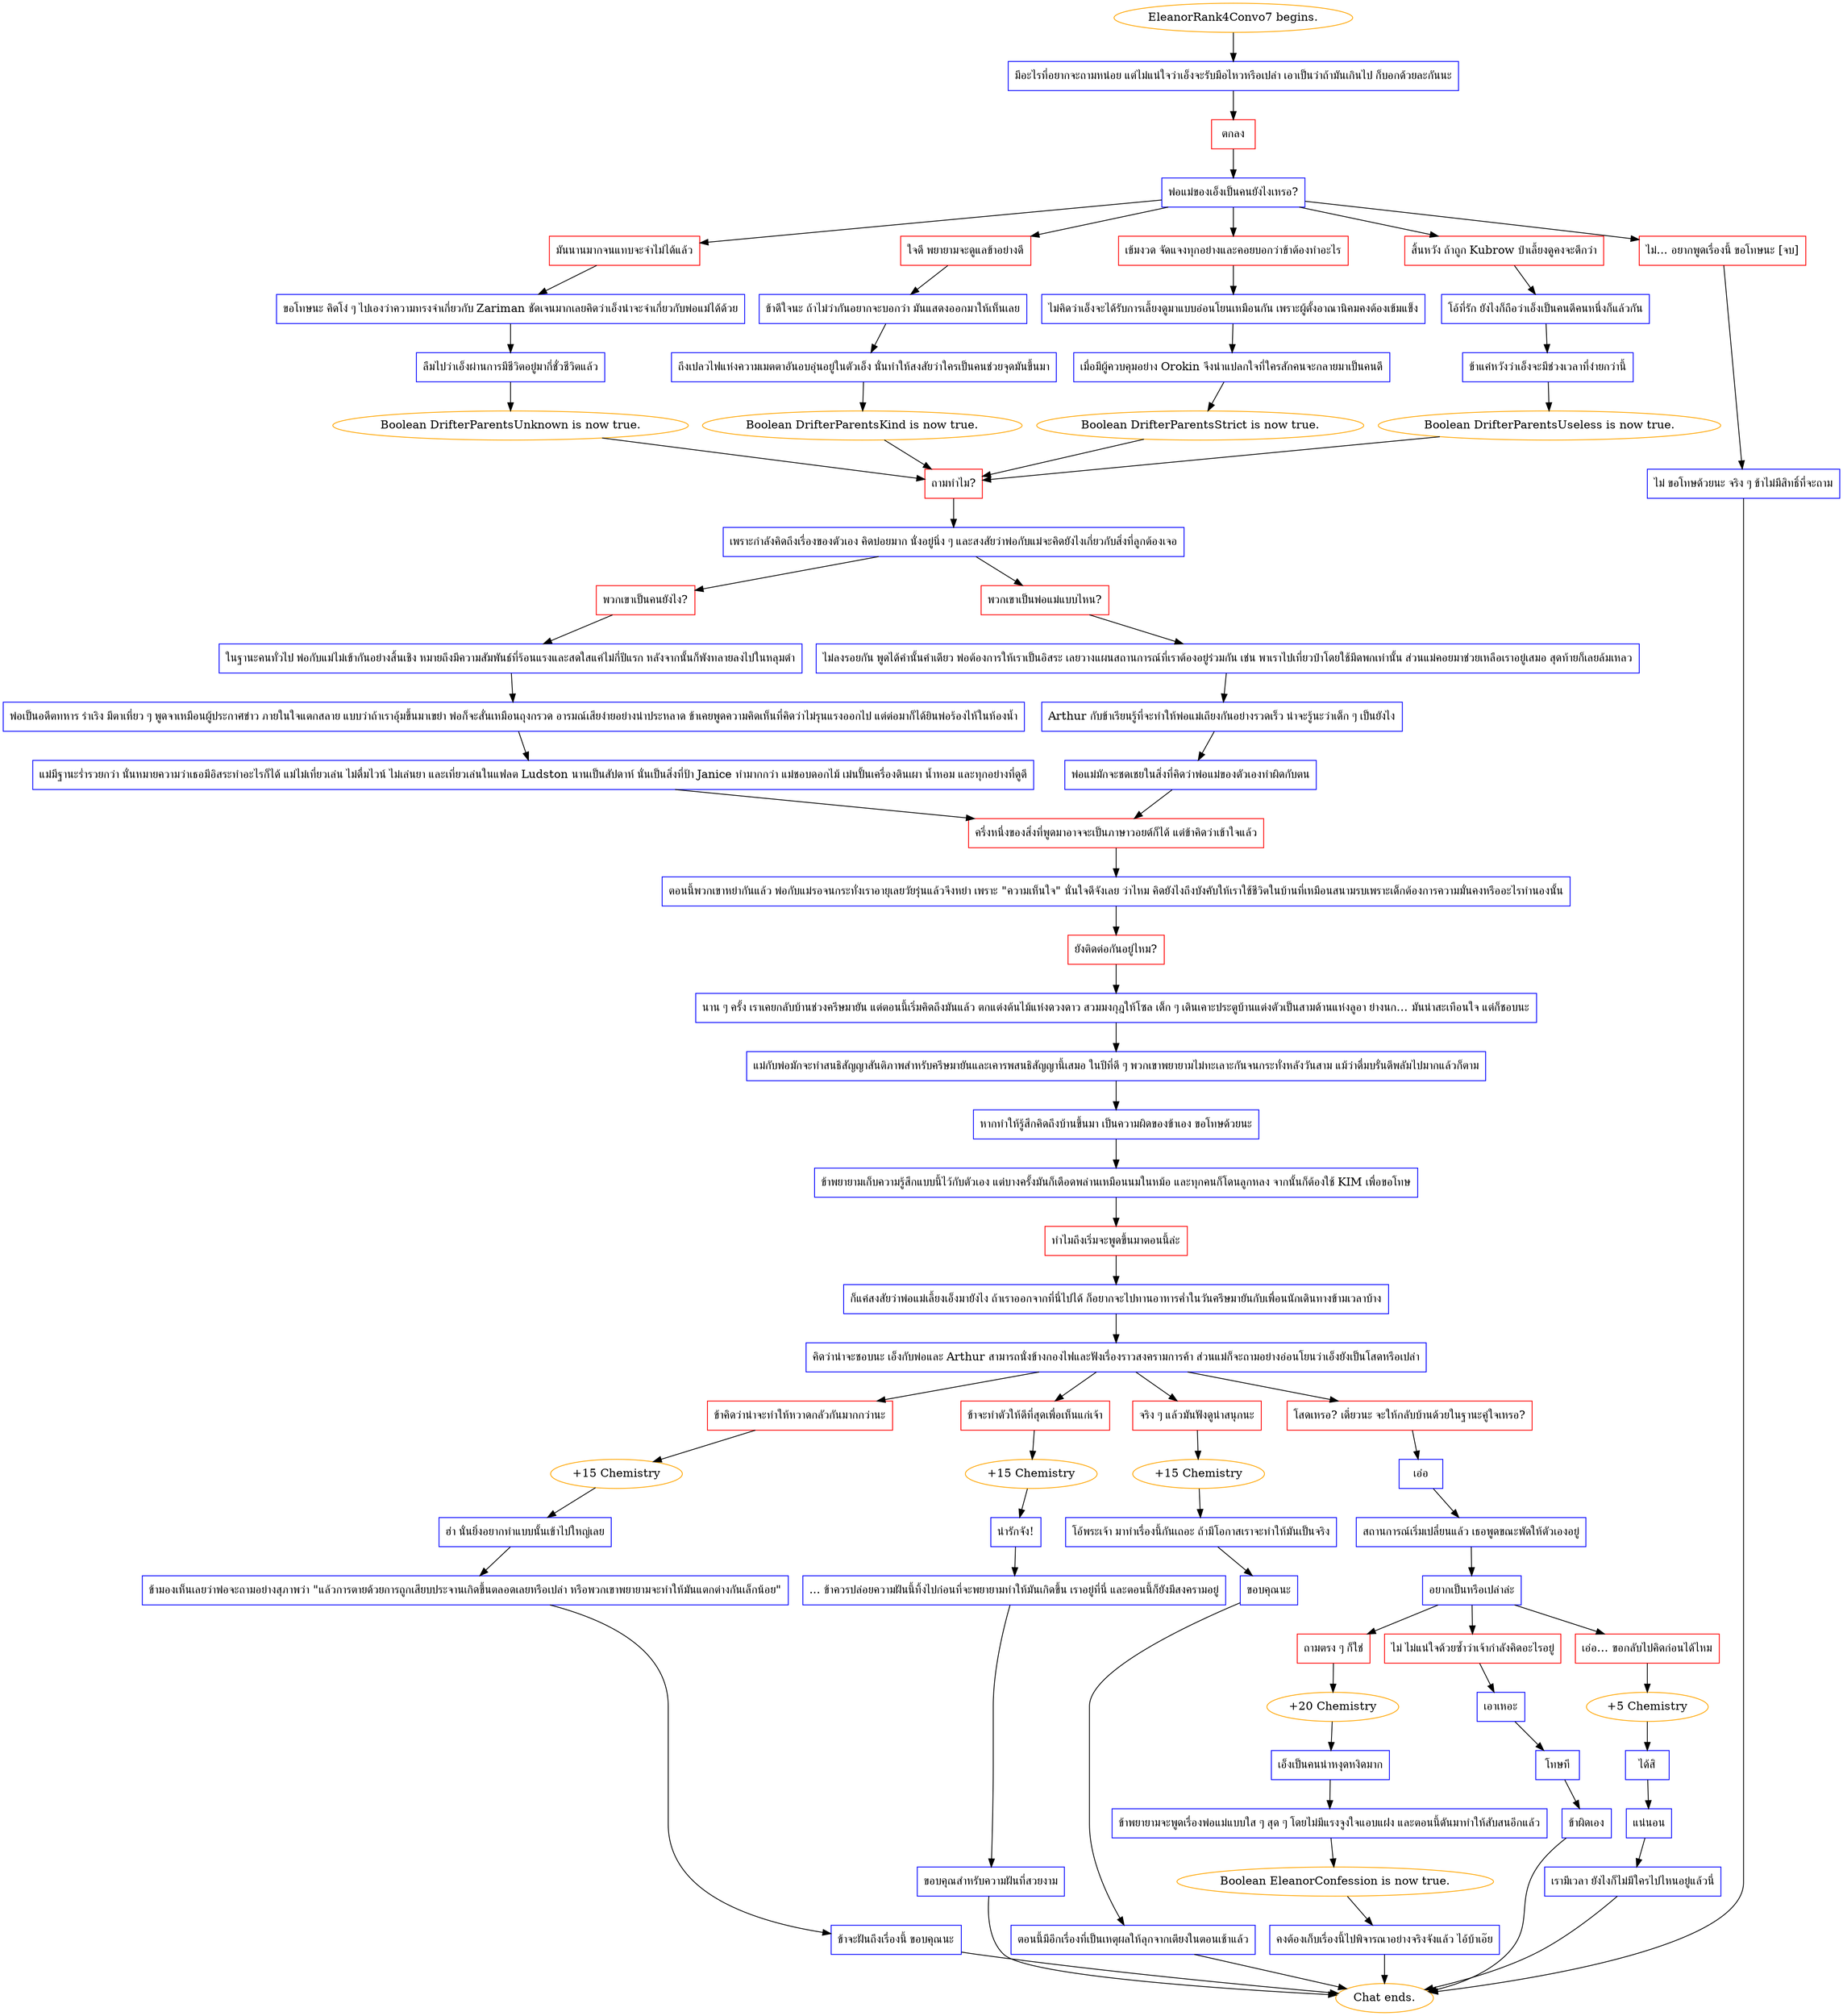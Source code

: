 digraph {
	"EleanorRank4Convo7 begins." [color=orange];
		"EleanorRank4Convo7 begins." -> j1503390872;
	j1503390872 [label="มีอะไรที่อยากจะถามหน่อย แต่ไม่แน่ใจว่าเอ็งจะรับมือไหวหรือเปล่า เอาเป็นว่าถ้ามันเกินไป ก็บอกด้วยละกันนะ",shape=box,color=blue];
		j1503390872 -> j3084986726;
	j3084986726 [label="ตกลง",shape=box,color=red];
		j3084986726 -> j3730185070;
	j3730185070 [label="พ่อแม่ของเอ็งเป็นคนยังไงเหรอ?",shape=box,color=blue];
		j3730185070 -> j1967562960;
		j3730185070 -> j1474310430;
		j3730185070 -> j1876897894;
		j3730185070 -> j4289611062;
		j3730185070 -> j2544704750;
	j1967562960 [label="มันนานมากจนแทบจะจำไม่ได้แล้ว",shape=box,color=red];
		j1967562960 -> j2883665457;
	j1474310430 [label="ใจดี พยายามจะดูแลข้าอย่างดี",shape=box,color=red];
		j1474310430 -> j3159075837;
	j1876897894 [label="เข้มงวด จัดแจงทุกอย่างและคอยบอกว่าข้าต้องทำอะไร",shape=box,color=red];
		j1876897894 -> j2297884653;
	j4289611062 [label="สิ้นหวัง ถ้าถูก Kubrow ป่าเลี้ยงดูคงจะดีกว่า",shape=box,color=red];
		j4289611062 -> j1317834116;
	j2544704750 [label="ไม่... อยากพูดเรื่องนี้ ขอโทษนะ [จบ]",shape=box,color=red];
		j2544704750 -> j2130107852;
	j2883665457 [label="ขอโทษนะ คิดโง่ ๆ ไปเองว่าความทรงจำเกี่ยวกับ Zariman ชัดเจนมากเลยคิดว่าเอ็งน่าจะจำเกี่ยวกับพ่อแม่ได้ด้วย",shape=box,color=blue];
		j2883665457 -> j1284001054;
	j3159075837 [label="ข้าดีใจนะ ถ้าไม่ว่ากันอยากจะบอกว่า มันแสดงออกมาให้เห็นเลย",shape=box,color=blue];
		j3159075837 -> j3868380267;
	j2297884653 [label="ไม่คิดว่าเอ็งจะได้รับการเลี้ยงดูมาแบบอ่อนโยนเหมือนกัน เพราะผู้ตั้งอาณานิคมคงต้องเข้มแข็ง",shape=box,color=blue];
		j2297884653 -> j523077869;
	j1317834116 [label="โอ้ที่รัก ยังไงก็ถือว่าเอ็งเป็นคนดีคนหนึ่งก็แล้วกัน",shape=box,color=blue];
		j1317834116 -> j1680283496;
	j2130107852 [label="ไม่ ขอโทษด้วยนะ จริง ๆ ข้าไม่มีสิทธิ์ที่จะถาม",shape=box,color=blue];
		j2130107852 -> "Chat ends.";
	j1284001054 [label="ลืมไปว่าเอ็งผ่านการมีชีวิตอยู่มากี่ชั่วชีวิตแล้ว",shape=box,color=blue];
		j1284001054 -> j4144570560;
	j3868380267 [label="ถึงเปลวไฟแห่งความเมตตาอันอบอุ่นอยู่ในตัวเอ็ง นั่นทำให้สงสัยว่าใครเป็นคนช่วยจุดมันขึ้นมา",shape=box,color=blue];
		j3868380267 -> j1370049558;
	j523077869 [label="เมื่อมีผู้ควบคุมอย่าง Orokin จึงน่าแปลกใจที่ใครสักคนจะกลายมาเป็นคนดี",shape=box,color=blue];
		j523077869 -> j1808756959;
	j1680283496 [label="ข้าแค่หวังว่าเอ็งจะมีช่วงเวลาที่ง่ายกว่านี้",shape=box,color=blue];
		j1680283496 -> j689722068;
	"Chat ends." [color=orange];
	j4144570560 [label="Boolean DrifterParentsUnknown is now true.",color=orange];
		j4144570560 -> j624790906;
	j1370049558 [label="Boolean DrifterParentsKind is now true.",color=orange];
		j1370049558 -> j624790906;
	j1808756959 [label="Boolean DrifterParentsStrict is now true.",color=orange];
		j1808756959 -> j624790906;
	j689722068 [label="Boolean DrifterParentsUseless is now true.",color=orange];
		j689722068 -> j624790906;
	j624790906 [label="ถามทำไม?",shape=box,color=red];
		j624790906 -> j774554842;
	j774554842 [label="เพราะกำลังคิดถึงเรื่องของตัวเอง คิดบ่อยมาก นั่งอยู่นิ่ง ๆ และสงสัยว่าพ่อกับแม่จะคิดยังไงเกี่ยวกับสิ่งที่ลูกต้องเจอ",shape=box,color=blue];
		j774554842 -> j3706616979;
		j774554842 -> j2159793146;
	j3706616979 [label="พวกเขาเป็นคนยังไง?",shape=box,color=red];
		j3706616979 -> j2107156360;
	j2159793146 [label="พวกเขาเป็นพ่อแม่แบบไหน?",shape=box,color=red];
		j2159793146 -> j1458144562;
	j2107156360 [label="ในฐานะคนทั่วไป พ่อกับแม่ไม่เข้ากันอย่างสิ้นเชิง หมายถึงมีความสัมพันธ์ที่ร้อนแรงและสดใสแค่ไม่กี่ปีแรก หลังจากนั้นก็พังทลายลงไปในหลุมดำ",shape=box,color=blue];
		j2107156360 -> j4179302911;
	j1458144562 [label="ไม่ลงรอยกัน พูดได้คำนั้นคำเดียว พ่อต้องการให้เราเป็นอิสระ เลยวางแผนสถานการณ์ที่เราต้องอยู่ร่วมกัน เช่น พาเราไปเที่ยวป่าโดยใช้มีดพกเท่านั้น ส่วนแม่คอยมาช่วยเหลือเราอยู่เสมอ สุดท้ายก็เลยล้มเหลว",shape=box,color=blue];
		j1458144562 -> j1183269097;
	j4179302911 [label="พ่อเป็นอดีตทหาร ร่าเริง มีตาเหี่ยว ๆ พูดจาเหมือนผู้ประกาศข่าว ภายในใจแตกสลาย แบบว่าถ้าเราอุ้มขึ้นมาเขย่า พ่อก็จะสั่นเหมือนถุงกรวด อารมณ์เสียง่ายอย่างน่าประหลาด ข้าเคยพูดความคิดเห็นที่คิดว่าไม่รุนแรงออกไป แต่ต่อมาก็ได้ยินพ่อร้องไห้ในห้องน้ำ",shape=box,color=blue];
		j4179302911 -> j3235525297;
	j1183269097 [label="Arthur กับข้าเรียนรู้ที่จะทำให้พ่อแม่เถียงกันอย่างรวดเร็ว น่าจะรู้นะว่าเด็ก ๆ เป็นยังไง",shape=box,color=blue];
		j1183269097 -> j1316310465;
	j3235525297 [label="แม่มีฐานะร่ำรวยกว่า นั่นหมายความว่าเธอมีอิสระทำอะไรก็ได้ แม่ไม่เที่ยวเล่น ไม่ดื่มไวน์ ไม่เล่นยา และเที่ยวเล่นในแฟลต Ludston นานเป็นสัปดาห์ นั่นเป็นสิ่งที่ป้า Janice ทำมากกว่า แม่ชอบดอกไม้ เม่นปั้นเครื่องดินเผา น้ำหอม และทุกอย่างที่ดูดี",shape=box,color=blue];
		j3235525297 -> j117004587;
	j1316310465 [label="พ่อแม่มักจะชดเชยในสิ่งที่คิดว่าพ่อแม่ของตัวเองทำผิดกับตน",shape=box,color=blue];
		j1316310465 -> j117004587;
	j117004587 [label="ครึ่งหนึ่งของสิ่งที่พูดมาอาจจะเป็นภาษาวอยด์ก็ได้ แต่ข้าคิดว่าเข้าใจแล้ว",shape=box,color=red];
		j117004587 -> j760528665;
	j760528665 [label="ตอนนี้พวกเขาหย่ากันแล้ว พ่อกับแม่รอจนกระทั่งเราอายุเลยวัยรุ่นแล้วจึงหย่า เพราะ \"ความเห็นใจ\" นั่นใจดีจังเลย ว่าไหม คิดยังไงถึงบังคับให้เราใช้ชีวิตในบ้านที่เหมือนสนามรบเพราะเด็กต้องการความมั่นคงหรืออะไรทำนองนั้น",shape=box,color=blue];
		j760528665 -> j1987875581;
	j1987875581 [label="ยังติดต่อกันอยู่ไหม?",shape=box,color=red];
		j1987875581 -> j934854175;
	j934854175 [label="นาน ๆ ครั้ง เราเคยกลับบ้านช่วงครีษมายัน แต่ตอนนี้เริ่มคิดถึงมันแล้ว ตกแต่งต้นไม้แห่งดวงดาว สวมมงกุฎให้โซล เด็ก ๆ เดินเคาะประตูบ้านแต่งตัวเป็นสามด้านแห่งลูอา ย่างนก… มันน่าสะเทือนใจ แต่ก็ชอบนะ",shape=box,color=blue];
		j934854175 -> j3892820588;
	j3892820588 [label="แม่กับพ่อมักจะทำสนธิสัญญาสันติภาพสำหรับครีษมายันและเคารพสนธิสัญญานี้เสมอ ในปีที่ดี ๆ พวกเขาพยายามไม่ทะเลาะกันจนกระทั่งหลังวันสาม แม้ว่าดื่มบรั่นดีพลัมไปมากแล้วก็ตาม",shape=box,color=blue];
		j3892820588 -> j2983562770;
	j2983562770 [label="หากทำให้รู้สึกคิดถึงบ้านขึ้นมา เป็นความผิดของข้าเอง ขอโทษด้วยนะ",shape=box,color=blue];
		j2983562770 -> j2480244139;
	j2480244139 [label="ข้าพยายามเก็บความรู้สึกแบบนี้ไว้กับตัวเอง แต่บางครั้งมันก็เดือดพล่านเหมือนนมในหม้อ และทุกคนก็โดนลูกหลง จากนั้นก็ต้องใช้ KIM เพื่อขอโทษ",shape=box,color=blue];
		j2480244139 -> j561089754;
	j561089754 [label="ทำไมถึงเริ่มจะพูดขึ้นมาตอนนี้ล่ะ",shape=box,color=red];
		j561089754 -> j612470990;
	j612470990 [label="ก็แค่สงสัยว่าพ่อแม่เลี้ยงเอ็งมายังไง ถ้าเราออกจากที่นี่ไปได้ ก็อยากจะไปทานอาหารค่ำในวันครีษมายันกับเพื่อนนักเดินทางข้ามเวลาบ้าง",shape=box,color=blue];
		j612470990 -> j1470517942;
	j1470517942 [label="คิดว่าน่าจะชอบนะ เอ็งกับพ่อและ Arthur สามารถนั่งข้างกองไฟและฟังเรื่องราวสงครามการค้า ส่วนแม่ก็จะถามอย่างอ่อนโยนว่าเอ็งยังเป็นโสดหรือเปล่า",shape=box,color=blue];
		j1470517942 -> j59237723;
		j1470517942 -> j4142087760;
		j1470517942 -> j15244194;
		j1470517942 -> j3241997409;
	j59237723 [label="ข้าคิดว่าน่าจะทำให้หวาดกลัวกันมากกว่านะ",shape=box,color=red];
		j59237723 -> j2350647275;
	j4142087760 [label="ข้าจะทำตัวให้ดีที่สุดเพื่อเห็นแก่เจ้า",shape=box,color=red];
		j4142087760 -> j2962756027;
	j15244194 [label="จริง ๆ แล้วมันฟังดูน่าสนุกนะ",shape=box,color=red];
		j15244194 -> j3480009854;
	j3241997409 [label="โสดเหรอ? เดี๋ยวนะ จะให้กลับบ้านด้วยในฐานะคู่ใจเหรอ?",shape=box,color=red];
		j3241997409 -> j1475975112;
	j2350647275 [label="+15 Chemistry",color=orange];
		j2350647275 -> j2315728282;
	j2962756027 [label="+15 Chemistry",color=orange];
		j2962756027 -> j3988650485;
	j3480009854 [label="+15 Chemistry",color=orange];
		j3480009854 -> j2121284957;
	j1475975112 [label="เอ่อ",shape=box,color=blue];
		j1475975112 -> j2693944168;
	j2315728282 [label="ฮ่า นั่นยิ่งอยากทำแบบนั้นเข้าไปใหญ่เลย",shape=box,color=blue];
		j2315728282 -> j3418992985;
	j3988650485 [label="น่ารักจัง!",shape=box,color=blue];
		j3988650485 -> j158997967;
	j2121284957 [label="โอ้พระเจ้า มาทำเรื่องนี้กันเถอะ ถ้ามีโอกาสเราจะทำให้มันเป็นจริง",shape=box,color=blue];
		j2121284957 -> j1149188374;
	j2693944168 [label="สถานการณ์เริ่มเปลี่ยนแล้ว เธอพูดขณะพัดให้ตัวเองอยู่",shape=box,color=blue];
		j2693944168 -> j2013528867;
	j3418992985 [label="ข้ามองเห็นเลยว่าพ่อจะถามอย่างสุภาพว่า \"แล้วการตายด้วยการถูกเสียบประจานเกิดขึ้นตลอดเลยหรือเปล่า หรือพวกเขาพยายามจะทำให้มันแตกต่างกันเล็กน้อย\"",shape=box,color=blue];
		j3418992985 -> j609789006;
	j158997967 [label="... ข้าควรปล่อยความฝันนี้ทิ้งไปก่อนที่จะพยายามทำให้มันเกิดขึ้น เราอยู่ที่นี่ และตอนนี้ก็ยังมีสงครามอยู่",shape=box,color=blue];
		j158997967 -> j3097868329;
	j1149188374 [label="ขอบคุณนะ",shape=box,color=blue];
		j1149188374 -> j3152078232;
	j2013528867 [label="อยากเป็นหรือเปล่าล่ะ",shape=box,color=blue];
		j2013528867 -> j2771678410;
		j2013528867 -> j2076379289;
		j2013528867 -> j2583935321;
	j609789006 [label="ข้าจะฝันถึงเรื่องนี้ ขอบคุณนะ",shape=box,color=blue];
		j609789006 -> "Chat ends.";
	j3097868329 [label="ขอบคุณสำหรับความฝันที่สวยงาม",shape=box,color=blue];
		j3097868329 -> "Chat ends.";
	j3152078232 [label="ตอนนี้มีอีกเรื่องที่เป็นเหตุผลให้ลุกจากเตียงในตอนเช้าแล้ว",shape=box,color=blue];
		j3152078232 -> "Chat ends.";
	j2771678410 [label="ถามตรง ๆ ก็ใช่",shape=box,color=red];
		j2771678410 -> j4109542002;
	j2076379289 [label="ไม่ ไม่แน่ใจด้วยซ้ำว่าเจ้ากำลังคิดอะไรอยู่",shape=box,color=red];
		j2076379289 -> j859070957;
	j2583935321 [label="เอ่อ… ขอกลับไปคิดก่อนได้ไหม",shape=box,color=red];
		j2583935321 -> j1274346644;
	j4109542002 [label="+20 Chemistry",color=orange];
		j4109542002 -> j2643380466;
	j859070957 [label="เอาเหอะ",shape=box,color=blue];
		j859070957 -> j741682814;
	j1274346644 [label="+5 Chemistry",color=orange];
		j1274346644 -> j436033474;
	j2643380466 [label="เอ็งเป็นคนน่าหงุดหงิดมาก",shape=box,color=blue];
		j2643380466 -> j3620226302;
	j741682814 [label="โทษที",shape=box,color=blue];
		j741682814 -> j3942631982;
	j436033474 [label="ได้สิ",shape=box,color=blue];
		j436033474 -> j1941428409;
	j3620226302 [label="ข้าพยายามจะพูดเรื่องพ่อแม่แบบใส ๆ สุด ๆ โดยไม่มีแรงจูงใจแอบแฝง และตอนนี้ดันมาทำให้สับสนอีกแล้ว",shape=box,color=blue];
		j3620226302 -> j3466757919;
	j3942631982 [label="ข้าผิดเอง",shape=box,color=blue];
		j3942631982 -> "Chat ends.";
	j1941428409 [label="แน่นอน",shape=box,color=blue];
		j1941428409 -> j3981480224;
	j3466757919 [label="Boolean EleanorConfession is now true.",color=orange];
		j3466757919 -> j629426667;
	j3981480224 [label="เรามีเวลา ยังไงก็ไม่มีใครไปไหนอยู่แล้วนี่",shape=box,color=blue];
		j3981480224 -> "Chat ends.";
	j629426667 [label="คงต้องเก็บเรื่องนี้ไปพิจารณาอย่างจริงจังแล้ว ไอ้บ้าเอ๊ย",shape=box,color=blue];
		j629426667 -> "Chat ends.";
}